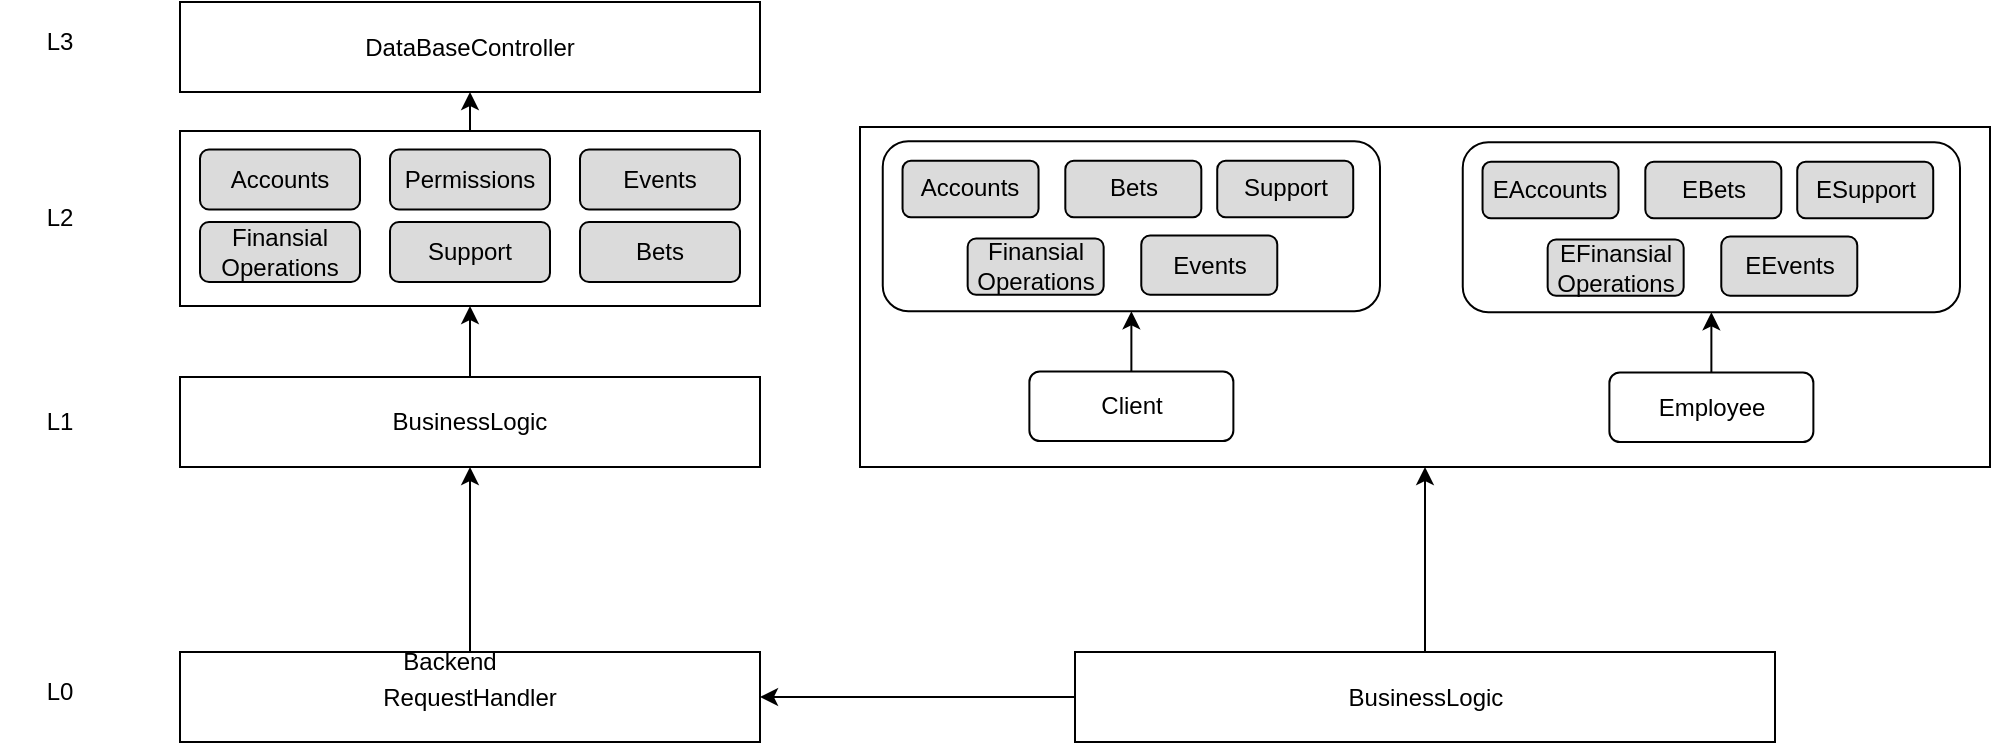 <mxfile version="24.8.2">
  <diagram name="Страница — 1" id="tHM1Rz6wpg4V1H8cW59W">
    <mxGraphModel dx="1259" dy="682" grid="1" gridSize="10" guides="1" tooltips="1" connect="1" arrows="1" fold="1" page="1" pageScale="1" pageWidth="827" pageHeight="1169" math="0" shadow="0">
      <root>
        <mxCell id="0" />
        <mxCell id="1" parent="0" />
        <mxCell id="QUSuN0iXYfW44opxzuHS-2" value="DataBaseController" style="rounded=0;whiteSpace=wrap;html=1;" vertex="1" parent="1">
          <mxGeometry x="790" y="255" width="290" height="45" as="geometry" />
        </mxCell>
        <mxCell id="QUSuN0iXYfW44opxzuHS-3" value="L0" style="text;html=1;align=center;verticalAlign=middle;whiteSpace=wrap;rounded=0;" vertex="1" parent="1">
          <mxGeometry x="700" y="585" width="60" height="30" as="geometry" />
        </mxCell>
        <mxCell id="QUSuN0iXYfW44opxzuHS-4" value="L2" style="text;html=1;align=center;verticalAlign=middle;whiteSpace=wrap;rounded=0;" vertex="1" parent="1">
          <mxGeometry x="700" y="348.25" width="60" height="30" as="geometry" />
        </mxCell>
        <mxCell id="QUSuN0iXYfW44opxzuHS-5" value="L1" style="text;html=1;align=center;verticalAlign=middle;whiteSpace=wrap;rounded=0;" vertex="1" parent="1">
          <mxGeometry x="700" y="450" width="60" height="30" as="geometry" />
        </mxCell>
        <mxCell id="QUSuN0iXYfW44opxzuHS-6" value="L3" style="text;html=1;align=center;verticalAlign=middle;whiteSpace=wrap;rounded=0;" vertex="1" parent="1">
          <mxGeometry x="700" y="260" width="60" height="30" as="geometry" />
        </mxCell>
        <mxCell id="QUSuN0iXYfW44opxzuHS-18" style="edgeStyle=orthogonalEdgeStyle;rounded=0;orthogonalLoop=1;jettySize=auto;html=1;exitX=0.5;exitY=0;exitDx=0;exitDy=0;entryX=0.5;entryY=1;entryDx=0;entryDy=0;" edge="1" parent="1" source="QUSuN0iXYfW44opxzuHS-7" target="QUSuN0iXYfW44opxzuHS-2">
          <mxGeometry relative="1" as="geometry" />
        </mxCell>
        <mxCell id="QUSuN0iXYfW44opxzuHS-7" value="" style="rounded=0;whiteSpace=wrap;html=1;" vertex="1" parent="1">
          <mxGeometry x="790" y="319.5" width="290" height="87.5" as="geometry" />
        </mxCell>
        <mxCell id="QUSuN0iXYfW44opxzuHS-8" value="Accounts" style="rounded=1;whiteSpace=wrap;html=1;fillColor=#DBDBDB;" vertex="1" parent="1">
          <mxGeometry x="800" y="328.75" width="80" height="30" as="geometry" />
        </mxCell>
        <mxCell id="QUSuN0iXYfW44opxzuHS-17" style="edgeStyle=orthogonalEdgeStyle;rounded=0;orthogonalLoop=1;jettySize=auto;html=1;exitX=0.5;exitY=0;exitDx=0;exitDy=0;entryX=0.5;entryY=1;entryDx=0;entryDy=0;" edge="1" parent="1" source="QUSuN0iXYfW44opxzuHS-10" target="QUSuN0iXYfW44opxzuHS-7">
          <mxGeometry relative="1" as="geometry" />
        </mxCell>
        <mxCell id="QUSuN0iXYfW44opxzuHS-10" value="BusinessLogic" style="rounded=0;whiteSpace=wrap;html=1;" vertex="1" parent="1">
          <mxGeometry x="790" y="442.5" width="290" height="45" as="geometry" />
        </mxCell>
        <mxCell id="QUSuN0iXYfW44opxzuHS-11" value="Events" style="rounded=1;whiteSpace=wrap;html=1;fillColor=#DBDBDB;" vertex="1" parent="1">
          <mxGeometry x="990" y="328.75" width="80" height="30" as="geometry" />
        </mxCell>
        <mxCell id="QUSuN0iXYfW44opxzuHS-12" value="Permissions" style="rounded=1;whiteSpace=wrap;html=1;fillColor=#DBDBDB;" vertex="1" parent="1">
          <mxGeometry x="895" y="328.75" width="80" height="30" as="geometry" />
        </mxCell>
        <mxCell id="QUSuN0iXYfW44opxzuHS-13" value="Bets" style="rounded=1;whiteSpace=wrap;html=1;fillColor=#DBDBDB;" vertex="1" parent="1">
          <mxGeometry x="990" y="365" width="80" height="30" as="geometry" />
        </mxCell>
        <mxCell id="QUSuN0iXYfW44opxzuHS-14" value="Finansial Operations" style="rounded=1;whiteSpace=wrap;html=1;fillColor=#DBDBDB;" vertex="1" parent="1">
          <mxGeometry x="800" y="365" width="80" height="30" as="geometry" />
        </mxCell>
        <mxCell id="QUSuN0iXYfW44opxzuHS-15" value="Support" style="rounded=1;whiteSpace=wrap;html=1;fillColor=#DBDBDB;" vertex="1" parent="1">
          <mxGeometry x="895" y="365" width="80" height="30" as="geometry" />
        </mxCell>
        <mxCell id="QUSuN0iXYfW44opxzuHS-22" style="edgeStyle=orthogonalEdgeStyle;rounded=0;orthogonalLoop=1;jettySize=auto;html=1;exitX=0.5;exitY=0;exitDx=0;exitDy=0;entryX=0.5;entryY=1;entryDx=0;entryDy=0;" edge="1" parent="1" source="QUSuN0iXYfW44opxzuHS-19" target="QUSuN0iXYfW44opxzuHS-10">
          <mxGeometry relative="1" as="geometry" />
        </mxCell>
        <mxCell id="QUSuN0iXYfW44opxzuHS-19" value="RequestHandler" style="rounded=0;whiteSpace=wrap;html=1;" vertex="1" parent="1">
          <mxGeometry x="790" y="580" width="290" height="45" as="geometry" />
        </mxCell>
        <mxCell id="QUSuN0iXYfW44opxzuHS-23" style="edgeStyle=orthogonalEdgeStyle;rounded=0;orthogonalLoop=1;jettySize=auto;html=1;exitX=0;exitY=0.5;exitDx=0;exitDy=0;entryX=1;entryY=0.5;entryDx=0;entryDy=0;" edge="1" parent="1" source="QUSuN0iXYfW44opxzuHS-20" target="QUSuN0iXYfW44opxzuHS-19">
          <mxGeometry relative="1" as="geometry" />
        </mxCell>
        <mxCell id="QUSuN0iXYfW44opxzuHS-24" style="edgeStyle=orthogonalEdgeStyle;rounded=0;orthogonalLoop=1;jettySize=auto;html=1;exitX=0.5;exitY=0;exitDx=0;exitDy=0;entryX=0.5;entryY=1;entryDx=0;entryDy=0;" edge="1" parent="1" source="QUSuN0iXYfW44opxzuHS-20" target="QUSuN0iXYfW44opxzuHS-32">
          <mxGeometry relative="1" as="geometry">
            <mxPoint x="1265.167" y="470" as="targetPoint" />
          </mxGeometry>
        </mxCell>
        <mxCell id="QUSuN0iXYfW44opxzuHS-20" value="BusinessLogic" style="rounded=0;whiteSpace=wrap;html=1;" vertex="1" parent="1">
          <mxGeometry x="1237.5" y="580" width="350" height="45" as="geometry" />
        </mxCell>
        <mxCell id="QUSuN0iXYfW44opxzuHS-21" value="Backend" style="text;html=1;align=center;verticalAlign=middle;whiteSpace=wrap;rounded=0;" vertex="1" parent="1">
          <mxGeometry x="895" y="570" width="60" height="30" as="geometry" />
        </mxCell>
        <mxCell id="QUSuN0iXYfW44opxzuHS-32" value="" style="rounded=0;whiteSpace=wrap;html=1;" vertex="1" parent="1">
          <mxGeometry x="1130" y="317.5" width="565" height="170" as="geometry" />
        </mxCell>
        <mxCell id="QUSuN0iXYfW44opxzuHS-49" value="" style="group" vertex="1" connectable="0" parent="1">
          <mxGeometry x="1135" y="317" width="255" height="157.5" as="geometry" />
        </mxCell>
        <mxCell id="QUSuN0iXYfW44opxzuHS-73" value="" style="rounded=1;whiteSpace=wrap;html=1;" vertex="1" parent="QUSuN0iXYfW44opxzuHS-49">
          <mxGeometry x="6.375" y="7.579" width="248.625" height="85.069" as="geometry" />
        </mxCell>
        <mxCell id="QUSuN0iXYfW44opxzuHS-38" value="Support" style="rounded=1;whiteSpace=wrap;html=1;fillColor=#DBDBDB;" vertex="1" parent="QUSuN0iXYfW44opxzuHS-49">
          <mxGeometry x="173.615" y="17.412" width="68" height="28.167" as="geometry" />
        </mxCell>
        <mxCell id="QUSuN0iXYfW44opxzuHS-86" style="edgeStyle=orthogonalEdgeStyle;rounded=0;orthogonalLoop=1;jettySize=auto;html=1;exitX=0.5;exitY=0;exitDx=0;exitDy=0;entryX=0.5;entryY=1;entryDx=0;entryDy=0;" edge="1" parent="QUSuN0iXYfW44opxzuHS-49" source="QUSuN0iXYfW44opxzuHS-44" target="QUSuN0iXYfW44opxzuHS-73">
          <mxGeometry relative="1" as="geometry" />
        </mxCell>
        <mxCell id="QUSuN0iXYfW44opxzuHS-44" value="Client" style="rounded=1;whiteSpace=wrap;html=1;" vertex="1" parent="QUSuN0iXYfW44opxzuHS-49">
          <mxGeometry x="79.69" y="122.759" width="102" height="34.739" as="geometry" />
        </mxCell>
        <mxCell id="QUSuN0iXYfW44opxzuHS-34" value="Events" style="rounded=1;whiteSpace=wrap;html=1;fillColor=#DBDBDB;" vertex="1" parent="QUSuN0iXYfW44opxzuHS-49">
          <mxGeometry x="135.636" y="54.782" width="68" height="29.575" as="geometry" />
        </mxCell>
        <mxCell id="QUSuN0iXYfW44opxzuHS-36" value="Bets" style="rounded=1;whiteSpace=wrap;html=1;fillColor=#DBDBDB;" vertex="1" parent="QUSuN0iXYfW44opxzuHS-49">
          <mxGeometry x="97.658" y="17.414" width="68" height="28.167" as="geometry" />
        </mxCell>
        <mxCell id="QUSuN0iXYfW44opxzuHS-37" value="Finansial Operations" style="rounded=1;whiteSpace=wrap;html=1;fillColor=#DBDBDB;" vertex="1" parent="QUSuN0iXYfW44opxzuHS-49">
          <mxGeometry x="48.83" y="56.191" width="68" height="28.167" as="geometry" />
        </mxCell>
        <mxCell id="QUSuN0iXYfW44opxzuHS-33" value="Accounts" style="rounded=1;whiteSpace=wrap;html=1;fillColor=#DBDBDB;" vertex="1" parent="QUSuN0iXYfW44opxzuHS-49">
          <mxGeometry x="16.277" y="17.414" width="68" height="28.167" as="geometry" />
        </mxCell>
        <mxCell id="QUSuN0iXYfW44opxzuHS-100" value="" style="group" vertex="1" connectable="0" parent="1">
          <mxGeometry x="1425" y="317.5" width="255" height="157.5" as="geometry" />
        </mxCell>
        <mxCell id="QUSuN0iXYfW44opxzuHS-101" value="" style="rounded=1;whiteSpace=wrap;html=1;" vertex="1" parent="QUSuN0iXYfW44opxzuHS-100">
          <mxGeometry x="6.375" y="7.579" width="248.625" height="85.069" as="geometry" />
        </mxCell>
        <mxCell id="QUSuN0iXYfW44opxzuHS-102" value="ESupport" style="rounded=1;whiteSpace=wrap;html=1;fillColor=#DBDBDB;" vertex="1" parent="QUSuN0iXYfW44opxzuHS-100">
          <mxGeometry x="173.615" y="17.412" width="68" height="28.167" as="geometry" />
        </mxCell>
        <mxCell id="QUSuN0iXYfW44opxzuHS-103" style="edgeStyle=orthogonalEdgeStyle;rounded=0;orthogonalLoop=1;jettySize=auto;html=1;exitX=0.5;exitY=0;exitDx=0;exitDy=0;entryX=0.5;entryY=1;entryDx=0;entryDy=0;" edge="1" parent="QUSuN0iXYfW44opxzuHS-100" source="QUSuN0iXYfW44opxzuHS-104" target="QUSuN0iXYfW44opxzuHS-101">
          <mxGeometry relative="1" as="geometry" />
        </mxCell>
        <mxCell id="QUSuN0iXYfW44opxzuHS-104" value="Employee" style="rounded=1;whiteSpace=wrap;html=1;" vertex="1" parent="QUSuN0iXYfW44opxzuHS-100">
          <mxGeometry x="79.69" y="122.759" width="102" height="34.739" as="geometry" />
        </mxCell>
        <mxCell id="QUSuN0iXYfW44opxzuHS-105" value="EEvents" style="rounded=1;whiteSpace=wrap;html=1;fillColor=#DBDBDB;" vertex="1" parent="QUSuN0iXYfW44opxzuHS-100">
          <mxGeometry x="135.636" y="54.782" width="68" height="29.575" as="geometry" />
        </mxCell>
        <mxCell id="QUSuN0iXYfW44opxzuHS-106" value="EBets" style="rounded=1;whiteSpace=wrap;html=1;fillColor=#DBDBDB;" vertex="1" parent="QUSuN0iXYfW44opxzuHS-100">
          <mxGeometry x="97.658" y="17.414" width="68" height="28.167" as="geometry" />
        </mxCell>
        <mxCell id="QUSuN0iXYfW44opxzuHS-107" value="EFinansial Operations" style="rounded=1;whiteSpace=wrap;html=1;fillColor=#DBDBDB;" vertex="1" parent="QUSuN0iXYfW44opxzuHS-100">
          <mxGeometry x="48.83" y="56.191" width="68" height="28.167" as="geometry" />
        </mxCell>
        <mxCell id="QUSuN0iXYfW44opxzuHS-108" value="EAccounts" style="rounded=1;whiteSpace=wrap;html=1;fillColor=#DBDBDB;" vertex="1" parent="QUSuN0iXYfW44opxzuHS-100">
          <mxGeometry x="16.277" y="17.414" width="68" height="28.167" as="geometry" />
        </mxCell>
      </root>
    </mxGraphModel>
  </diagram>
</mxfile>
